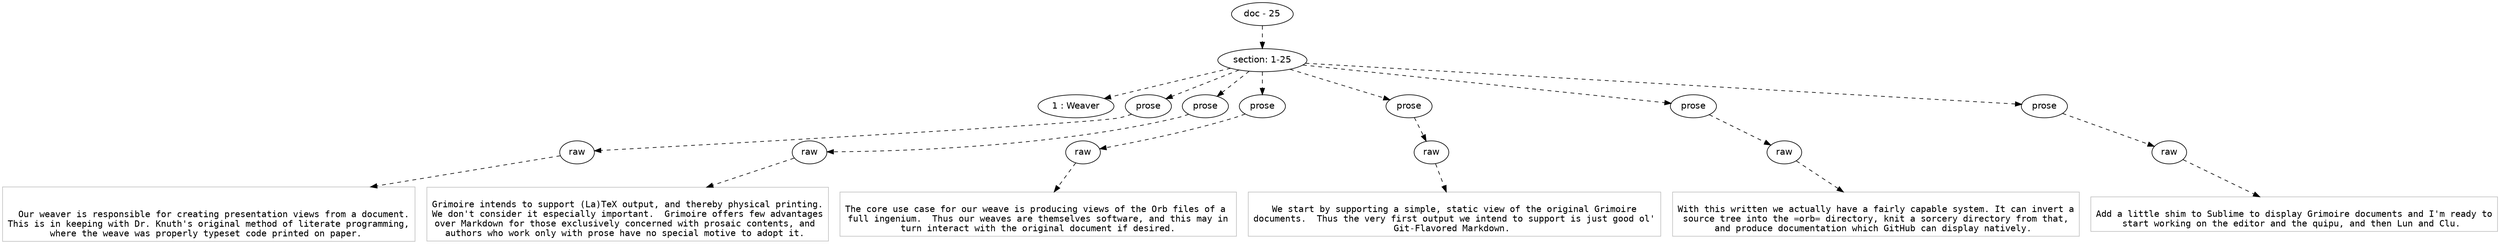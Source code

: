 digraph hierarchy {

node [fontname=Helvetica]
edge [style=dashed]

doc_0 [label="doc - 25"]


doc_0 -> { section_1}
{rank=same; section_1}

section_1 [label="section: 1-25"]


section_1 -> { header_2 prose_3 prose_4 prose_5 prose_6 prose_7 prose_8}
{rank=same; header_2 prose_3 prose_4 prose_5 prose_6 prose_7 prose_8}

header_2 [label="1 : Weaver"]

prose_3 [label="prose"]

prose_4 [label="prose"]

prose_5 [label="prose"]

prose_6 [label="prose"]

prose_7 [label="prose"]

prose_8 [label="prose"]


prose_3 -> { raw_9}
{rank=same; raw_9}

raw_9 [label="raw"]


raw_9 -> leaf_10
leaf_10  [color=Gray,shape=rectangle,fontname=Inconsolata,label="

  Our weaver is responsible for creating presentation views from a document.
This is in keeping with Dr. Knuth's original method of literate programming,
where the weave was properly typeset code printed on paper. 
"]
prose_4 -> { raw_11}
{rank=same; raw_11}

raw_11 [label="raw"]


raw_11 -> leaf_12
leaf_12  [color=Gray,shape=rectangle,fontname=Inconsolata,label="
Grimoire intends to support (La)TeX output, and thereby physical printing.
We don't consider it especially important.  Grimoire offers few advantages
over Markdown for those exclusively concerned with prosaic contents, and 
authors who work only with prose have no special motive to adopt it. 
"]
prose_5 -> { raw_13}
{rank=same; raw_13}

raw_13 [label="raw"]


raw_13 -> leaf_14
leaf_14  [color=Gray,shape=rectangle,fontname=Inconsolata,label="
The core use case for our weave is producing views of the Orb files of a 
full ingenium.  Thus our weaves are themselves software, and this may in
turn interact with the original document if desired.
"]
prose_6 -> { raw_15}
{rank=same; raw_15}

raw_15 [label="raw"]


raw_15 -> leaf_16
leaf_16  [color=Gray,shape=rectangle,fontname=Inconsolata,label="
We start by supporting a simple, static view of the original Grimoire
documents.  Thus the very first output we intend to support is just good ol'
Git-Flavored Markdown. 
"]
prose_7 -> { raw_17}
{rank=same; raw_17}

raw_17 [label="raw"]


raw_17 -> leaf_18
leaf_18  [color=Gray,shape=rectangle,fontname=Inconsolata,label="
With this written we actually have a fairly capable system. It can invert a
source tree into the =orb= directory, knit a sorcery directory from that,
and produce documentation which GitHub can display natively. 
"]
prose_8 -> { raw_19}
{rank=same; raw_19}

raw_19 [label="raw"]


raw_19 -> leaf_20
leaf_20  [color=Gray,shape=rectangle,fontname=Inconsolata,label="
Add a little shim to Sublime to display Grimoire documents and I'm ready to
start working on the editor and the quipu, and then Lun and Clu. "]

}
